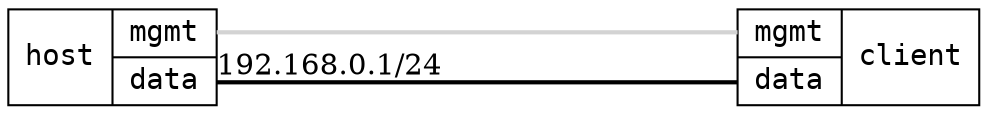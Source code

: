 graph "1x2" {
	layout="neato";
	overlap="false";
	esep="+100";

        node [shape=record, fontname="DejaVu Sans Mono, Book"];
	edge [color="cornflowerblue", penwidth="2", fontname="DejaVu Serif, Book"];

	host [
	    label="host | { <mgmt> mgmt | <data> data }",
	    pos="0,20!",
	    kind="controller",
	];

        client [
	    label="{ <mgmt> mgmt | <data> data } | client",
	    pos="200,20!",
	    kind="infix",
	];

	host:mgmt -- client:mgmt [kind=mgmt, color=lightgrey]
	host:data -- client:data [color=black, taillabel="192.168.0.1/24"]
}
